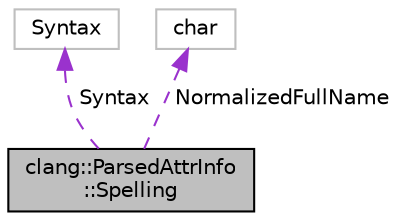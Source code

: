 digraph "clang::ParsedAttrInfo::Spelling"
{
 // LATEX_PDF_SIZE
  bgcolor="transparent";
  edge [fontname="Helvetica",fontsize="10",labelfontname="Helvetica",labelfontsize="10"];
  node [fontname="Helvetica",fontsize="10",shape=record];
  Node1 [label="clang::ParsedAttrInfo\l::Spelling",height=0.2,width=0.4,color="black", fillcolor="grey75", style="filled", fontcolor="black",tooltip="The syntaxes supported by this attribute and how they're spelled."];
  Node2 -> Node1 [dir="back",color="darkorchid3",fontsize="10",style="dashed",label=" Syntax" ,fontname="Helvetica"];
  Node2 [label="Syntax",height=0.2,width=0.4,color="grey75",tooltip=" "];
  Node3 -> Node1 [dir="back",color="darkorchid3",fontsize="10",style="dashed",label=" NormalizedFullName" ,fontname="Helvetica"];
  Node3 [label="char",height=0.2,width=0.4,color="grey75",tooltip=" "];
}
